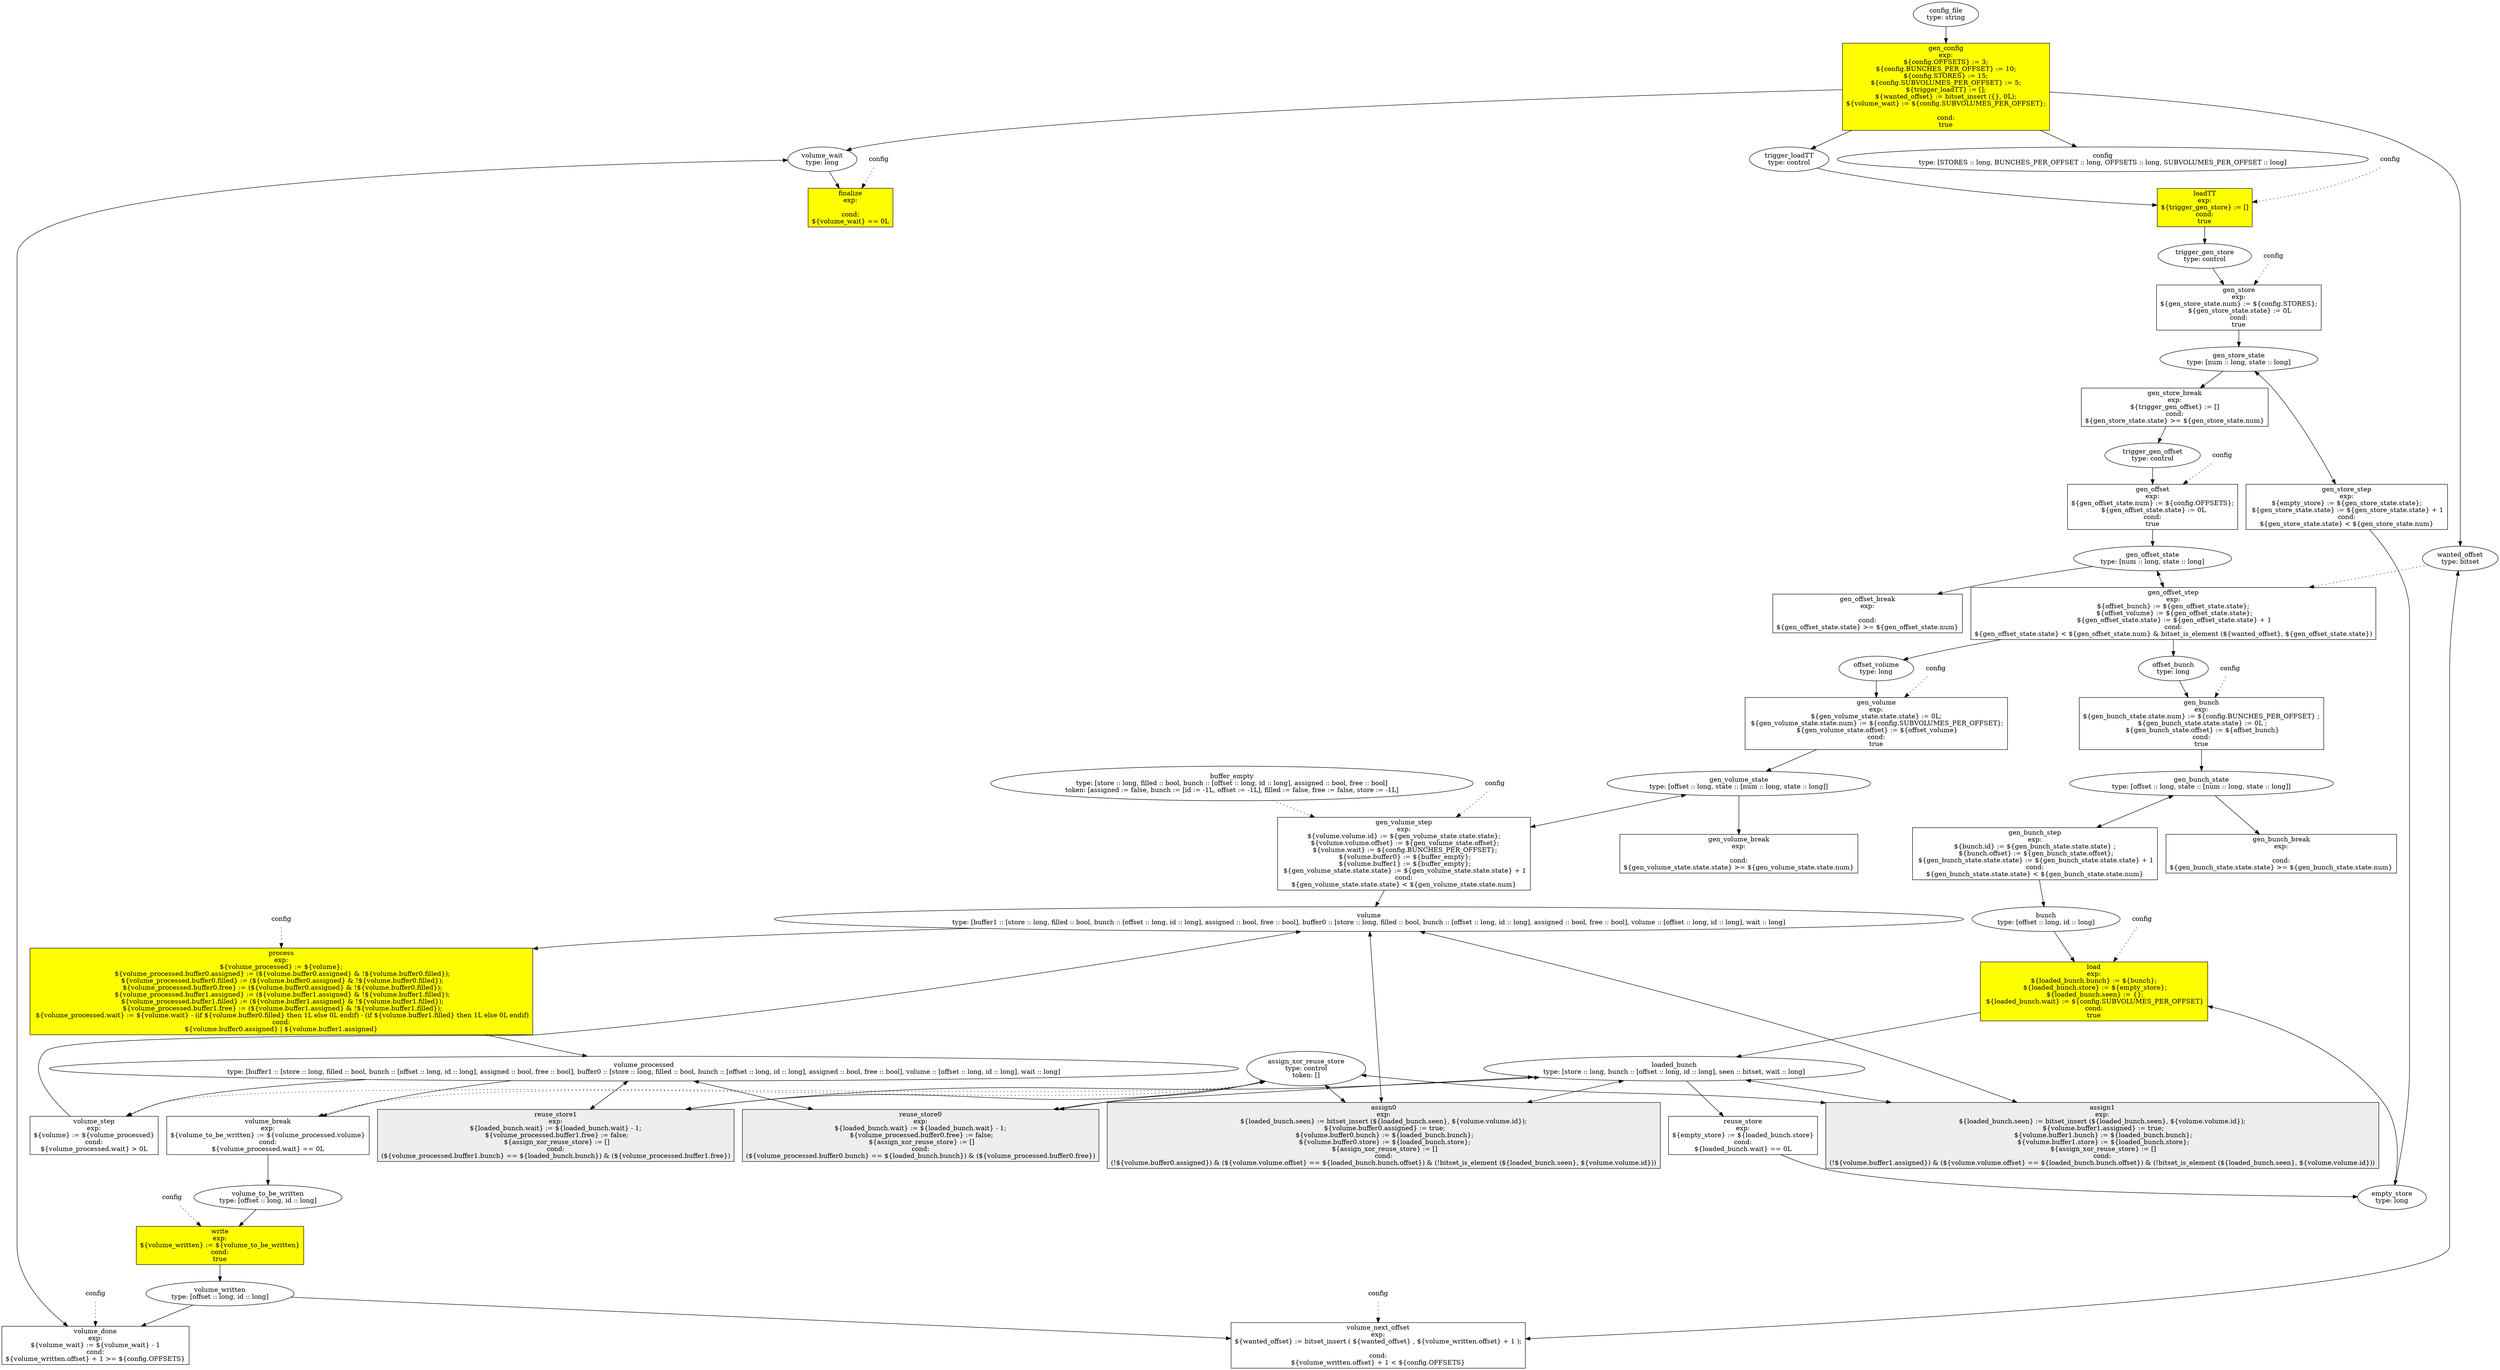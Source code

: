 digraph KDM {
t1 [label = "loadTT\nexp:\n${trigger_gen_store} := []\ncond:\ntrue", shape = "rectangle", style="filled", fillcolor="yellow"];
t2 [label = "gen_store\nexp:\n${gen_store_state.num} := ${config.STORES};\n ${gen_store_state.state} := 0L\ncond:\ntrue", shape = "rectangle"];
t26 [label = "finalize\nexp:\n\ncond:\n${volume_wait} == 0L", shape = "rectangle", style="filled", fillcolor="yellow"];
t4 [label = "gen_store_break\nexp:\n${trigger_gen_offset} := []\ncond:\n${gen_store_state.state} >= ${gen_store_state.num}", shape = "rectangle"];
t22 [label = "volume_break\nexp:\n${volume_to_be_written} := ${volume_processed.volume}\ncond:\n${volume_processed.wait} == 0L", shape = "rectangle"];
t20 [label = "reuse_store1\nexp:\n${loaded_bunch.wait} := ${loaded_bunch.wait} - 1;\n ${volume_processed.buffer1.free} := false;\n ${assign_xor_reuse_store} := []\ncond:\n(${volume_processed.buffer1.bunch} == ${loaded_bunch.bunch}) & (${volume_processed.buffer1.free})", shape = "rectangle", style="filled", fillcolor="#eeeeee"];
t15 [label = "reuse_store\nexp:\n${empty_store} := ${loaded_bunch.store}\ncond:\n${loaded_bunch.wait} == 0L", shape = "rectangle"];
t21 [label = "volume_step\nexp:\n${volume} := ${volume_processed}\ncond:\n${volume_processed.wait} > 0L", shape = "rectangle"];
t6 [label = "gen_offset_step\nexp:\n${offset_bunch} := ${gen_offset_state.state};\n ${offset_volume} := ${gen_offset_state.state};\n ${gen_offset_state.state} := ${gen_offset_state.state} + 1\ncond:\n${gen_offset_state.state} < ${gen_offset_state.num} & bitset_is_element (${wanted_offset}, ${gen_offset_state.state})", shape = "rectangle"];
t16 [label = "assign0\nexp:\n${loaded_bunch.seen} := bitset_insert (${loaded_bunch.seen}, ${volume.volume.id});\n ${volume.buffer0.assigned} := true;\n ${volume.buffer0.bunch} := ${loaded_bunch.bunch};\n ${volume.buffer0.store} := ${loaded_bunch.store};\n ${assign_xor_reuse_store} := []\ncond:\n(!${volume.buffer0.assigned}) & (${volume.volume.offset} == ${loaded_bunch.bunch.offset}) & (!bitset_is_element (${loaded_bunch.seen}, ${volume.volume.id}))", shape = "rectangle", style="filled", fillcolor="#eeeeee"];
t7 [label = "gen_offset_break\nexp:\n\ncond:\n${gen_offset_state.state} >= ${gen_offset_state.num}", shape = "rectangle"];
t17 [label = "assign1\nexp:\n${loaded_bunch.seen} := bitset_insert (${loaded_bunch.seen}, ${volume.volume.id});\n ${volume.buffer1.assigned} := true;\n ${volume.buffer1.bunch} := ${loaded_bunch.bunch};\n ${volume.buffer1.store} := ${loaded_bunch.store};\n ${assign_xor_reuse_store} := []\ncond:\n(!${volume.buffer1.assigned}) & (${volume.volume.offset} == ${loaded_bunch.bunch.offset}) & (!bitset_is_element (${loaded_bunch.seen}, ${volume.volume.id}))", shape = "rectangle", style="filled", fillcolor="#eeeeee"];
t25 [label = "volume_done\nexp:\n${volume_wait} := ${volume_wait} - 1\ncond:\n${volume_written.offset} + 1 >= ${config.OFFSETS}", shape = "rectangle"];
t13 [label = "gen_volume_break\nexp:\n\ncond:\n${gen_volume_state.state.state} >= ${gen_volume_state.state.num}", shape = "rectangle"];
t24 [label = "volume_next_offset\nexp:\n${wanted_offset} := bitset_insert ( ${wanted_offset} , ${volume_written.offset} + 1 );\n\ncond:\n${volume_written.offset} + 1 < ${config.OFFSETS}", shape = "rectangle"];
t19 [label = "reuse_store0\nexp:\n${loaded_bunch.wait} := ${loaded_bunch.wait} - 1;\n ${volume_processed.buffer0.free} := false;\n ${assign_xor_reuse_store} := []\ncond:\n(${volume_processed.buffer0.bunch} == ${loaded_bunch.bunch}) & (${volume_processed.buffer0.free})", shape = "rectangle", style="filled", fillcolor="#eeeeee"];
t9 [label = "gen_bunch_step\nexp:\n${bunch.id} := ${gen_bunch_state.state.state} ;\n ${bunch.offset} := ${gen_bunch_state.offset};\n ${gen_bunch_state.state.state} := ${gen_bunch_state.state.state} + 1\ncond:\n${gen_bunch_state.state.state} < ${gen_bunch_state.state.num}", shape = "rectangle"];
t11 [label = "gen_volume\nexp:\n${gen_volume_state.state.state} := 0L;\n ${gen_volume_state.state.num} := ${config.SUBVOLUMES_PER_OFFSET};\n ${gen_volume_state.offset} := ${offset_volume}\ncond:\ntrue", shape = "rectangle"];
t10 [label = "gen_bunch_break\nexp:\n\ncond:\n${gen_bunch_state.state.state} >= ${gen_bunch_state.state.num}", shape = "rectangle"];
t12 [label = "gen_volume_step\nexp:\n${volume.volume.id} := ${gen_volume_state.state.state};\n ${volume.volume.offset} := ${gen_volume_state.offset};\n ${volume.wait} := ${config.BUNCHES_PER_OFFSET};\n ${volume.buffer0} := ${buffer_empty};\n ${volume.buffer1} := ${buffer_empty};\n ${gen_volume_state.state.state} := ${gen_volume_state.state.state} + 1\ncond:\n${gen_volume_state.state.state} < ${gen_volume_state.state.num}", shape = "rectangle"];
t5 [label = "gen_offset\nexp:\n${gen_offset_state.num} := ${config.OFFSETS};\n ${gen_offset_state.state} := 0L\ncond:\ntrue", shape = "rectangle"];
t3 [label = "gen_store_step\nexp:\n${empty_store} := ${gen_store_state.state};\n ${gen_store_state.state} := ${gen_store_state.state} + 1\ncond:\n${gen_store_state.state} < ${gen_store_state.num}", shape = "rectangle"];
t18 [label = "process\nexp:\n${volume_processed} := ${volume};\n ${volume_processed.buffer0.assigned} := (${volume.buffer0.assigned} & !${volume.buffer0.filled});\n ${volume_processed.buffer0.filled} := (${volume.buffer0.assigned} & !${volume.buffer0.filled});\n ${volume_processed.buffer0.free} := (${volume.buffer0.assigned} & !${volume.buffer0.filled});\n ${volume_processed.buffer1.assigned} := (${volume.buffer1.assigned} & !${volume.buffer1.filled});\n ${volume_processed.buffer1.filled} := (${volume.buffer1.assigned} & !${volume.buffer1.filled});\n ${volume_processed.buffer1.free} := (${volume.buffer1.assigned} & !${volume.buffer1.filled});\n ${volume_processed.wait} := ${volume.wait} - (if ${volume.buffer0.filled} then 1L else 0L endif) - (if ${volume.buffer1.filled} then 1L else 0L endif)\ncond:\n${volume.buffer0.assigned} | ${volume.buffer1.assigned}", shape = "rectangle", style="filled", fillcolor="yellow"];
t0 [label = "gen_config\nexp:\n${config.OFFSETS} := 3;\n${config.BUNCHES_PER_OFFSET} := 10;\n${config.STORES} := 15;\n${config.SUBVOLUMES_PER_OFFSET} := 5;\n${trigger_loadTT} := [];\n${wanted_offset} := bitset_insert ({}, 0L);\n${volume_wait} := ${config.SUBVOLUMES_PER_OFFSET};\n\ncond:\ntrue", shape = "rectangle", style="filled", fillcolor="yellow"];
t14 [label = "load\nexp:\n${loaded_bunch.bunch} := ${bunch};\n ${loaded_bunch.store} := ${empty_store};\n ${loaded_bunch.seen} := {};\n ${loaded_bunch.wait} := ${config.SUBVOLUMES_PER_OFFSET}\ncond:\ntrue", shape = "rectangle", style="filled", fillcolor="yellow"];
t8 [label = "gen_bunch\nexp:\n${gen_bunch_state.state.num} := ${config.BUNCHES_PER_OFFSET} ;\n ${gen_bunch_state.state.state} := 0L ;\n ${gen_bunch_state.offset} := ${offset_bunch}\ncond:\ntrue", shape = "rectangle"];
t23 [label = "write\nexp:\n${volume_written} := ${volume_to_be_written}\ncond:\ntrue", shape = "rectangle", style="filled", fillcolor="yellow"];
p6 [label = "trigger_gen_offset\ntype: control", shape = "ellipse"];
p20 [label = "buffer_empty\ntype: [store :: long, filled :: bool, bunch :: [offset :: long, id :: long], assigned :: bool, free :: bool]\ntoken: [assigned := false, bunch := [id := -1L, offset := -1L], filled := false, free := false, store := -1L]", shape = "ellipse"];
p18 [label = "volume_written\ntype: [offset :: long, id :: long]", shape = "ellipse"];
p8 [label = "gen_offset_state\ntype: [num :: long, state :: long]", shape = "ellipse"];
p7 [label = "wanted_offset\ntype: bitset", shape = "ellipse"];
p10 [label = "offset_volume\ntype: long", shape = "ellipse"];
p5 [label = "empty_store\ntype: long", shape = "ellipse"];
p14 [label = "gen_volume_state\ntype: [offset :: long, state :: [num :: long, state :: long]]", shape = "ellipse"];
p12 [label = "bunch\ntype: [offset :: long, id :: long]", shape = "ellipse"];
p2 [label = "trigger_gen_store\ntype: control", shape = "ellipse"];
p4 [label = "gen_store_state\ntype: [num :: long, state :: long]", shape = "ellipse"];
p21 [label = "assign_xor_reuse_store\ntype: control\ntoken: []", shape = "ellipse"];
p19 [label = "volume_wait\ntype: long", shape = "ellipse"];
p1 [label = "config\ntype: [STORES :: long, BUNCHES_PER_OFFSET :: long, OFFSETS :: long, SUBVOLUMES_PER_OFFSET :: long]", shape = "ellipse"];
p17 [label = "volume_to_be_written\ntype: [offset :: long, id :: long]", shape = "ellipse"];
p16 [label = "volume_processed\ntype: [buffer1 :: [store :: long, filled :: bool, bunch :: [offset :: long, id :: long], assigned :: bool, free :: bool], buffer0 :: [store :: long, filled :: bool, bunch :: [offset :: long, id :: long], assigned :: bool, free :: bool], volume :: [offset :: long, id :: long], wait :: long]", shape = "ellipse"];
p0 [label = "config_file\ntype: string", shape = "ellipse"];
p3 [label = "trigger_loadTT\ntype: control", shape = "ellipse"];
p9 [label = "offset_bunch\ntype: long", shape = "ellipse"];
p11 [label = "gen_bunch_state\ntype: [offset :: long, state :: [num :: long, state :: long]]", shape = "ellipse"];
p13 [label = "loaded_bunch\ntype: [store :: long, bunch :: [offset :: long, id :: long], seen :: bitset, wait :: long]", shape = "ellipse"];
p15 [label = "volume\ntype: [buffer1 :: [store :: long, filled :: bool, bunch :: [offset :: long, id :: long], assigned :: bool, free :: bool], buffer0 :: [store :: long, filled :: bool, bunch :: [offset :: long, id :: long], assigned :: bool, free :: bool], volume :: [offset :: long, id :: long], wait :: long]", shape = "ellipse"];
p0 -> t0 [];
t0 -> p1 [];
t0 -> p3 [];
t0 -> p7 [];
t0 -> p19 [];
p3 -> t1 [];
t1 -> p2 [];
p1t1 [label = "config", shape="none"];
p1t1 -> t1 [style = "dotted"];
p1t2 [label = "config", shape="none"];
p1t2 -> t2 [style = "dotted"];
p2 -> t2 [];
t2 -> p4 [];
p4 -> t3 [dir="both"];
t3 -> p5 [];
p4 -> t4 [];
t4 -> p6 [];
p1t5 [label = "config", shape="none"];
p1t5 -> t5 [style = "dotted"];
p6 -> t5 [];
t5 -> p8 [];
p7 -> t6 [style = "dotted"];
p8 -> t6 [dir="both"];
t6 -> p9 [];
t6 -> p10 [];
p8 -> t7 [];
p1t8 [label = "config", shape="none"];
p1t8 -> t8 [style = "dotted"];
p9 -> t8 [];
t8 -> p11 [];
p11 -> t9 [dir="both"];
t9 -> p12 [];
p11 -> t10 [];
p1t11 [label = "config", shape="none"];
p1t11 -> t11 [style = "dotted"];
p10 -> t11 [];
t11 -> p14 [];
p1t12 [label = "config", shape="none"];
p1t12 -> t12 [style = "dotted"];
p20 -> t12 [style = "dotted"];
p14 -> t12 [dir="both"];
t12 -> p15 [];
p14 -> t13 [];
p1t14 [label = "config", shape="none"];
p1t14 -> t14 [style = "dotted"];
p5 -> t14 [];
p12 -> t14 [];
t14 -> p13 [];
p13 -> t15 [];
t15 -> p5 [];
p13 -> t16 [dir="both"];
p15 -> t16 [dir="both"];
p21 -> t16 [dir="both"];
p13 -> t17 [dir="both"];
p15 -> t17 [dir="both"];
p21 -> t17 [dir="both"];
p1t18 [label = "config", shape="none"];
p1t18 -> t18 [style = "dotted"];
p15 -> t18 [];
t18 -> p16 [];
p13 -> t19 [dir="both"];
p16 -> t19 [dir="both"];
p21 -> t19 [dir="both"];
p13 -> t20 [dir="both"];
p16 -> t20 [dir="both"];
p21 -> t20 [dir="both"];
p16 -> t21 [];
t21 -> p15 [];
p21 -> t21 [style = "dotted"];
p16 -> t22 [];
t22 -> p17 [];
p21 -> t22 [style = "dotted"];
p1t23 [label = "config", shape="none"];
p1t23 -> t23 [style = "dotted"];
p17 -> t23 [];
t23 -> p18 [];
p1t24 [label = "config", shape="none"];
p1t24 -> t24 [style = "dotted"];
p7 -> t24 [dir="both"];
p18 -> t24 [];
p1t25 [label = "config", shape="none"];
p1t25 -> t25 [style = "dotted"];
p18 -> t25 [];
p19 -> t25 [dir="both"];
p19 -> t26 [];
p1t26 [label = "config", shape="none"];
p1t26 -> t26 [style = "dotted"];
}
